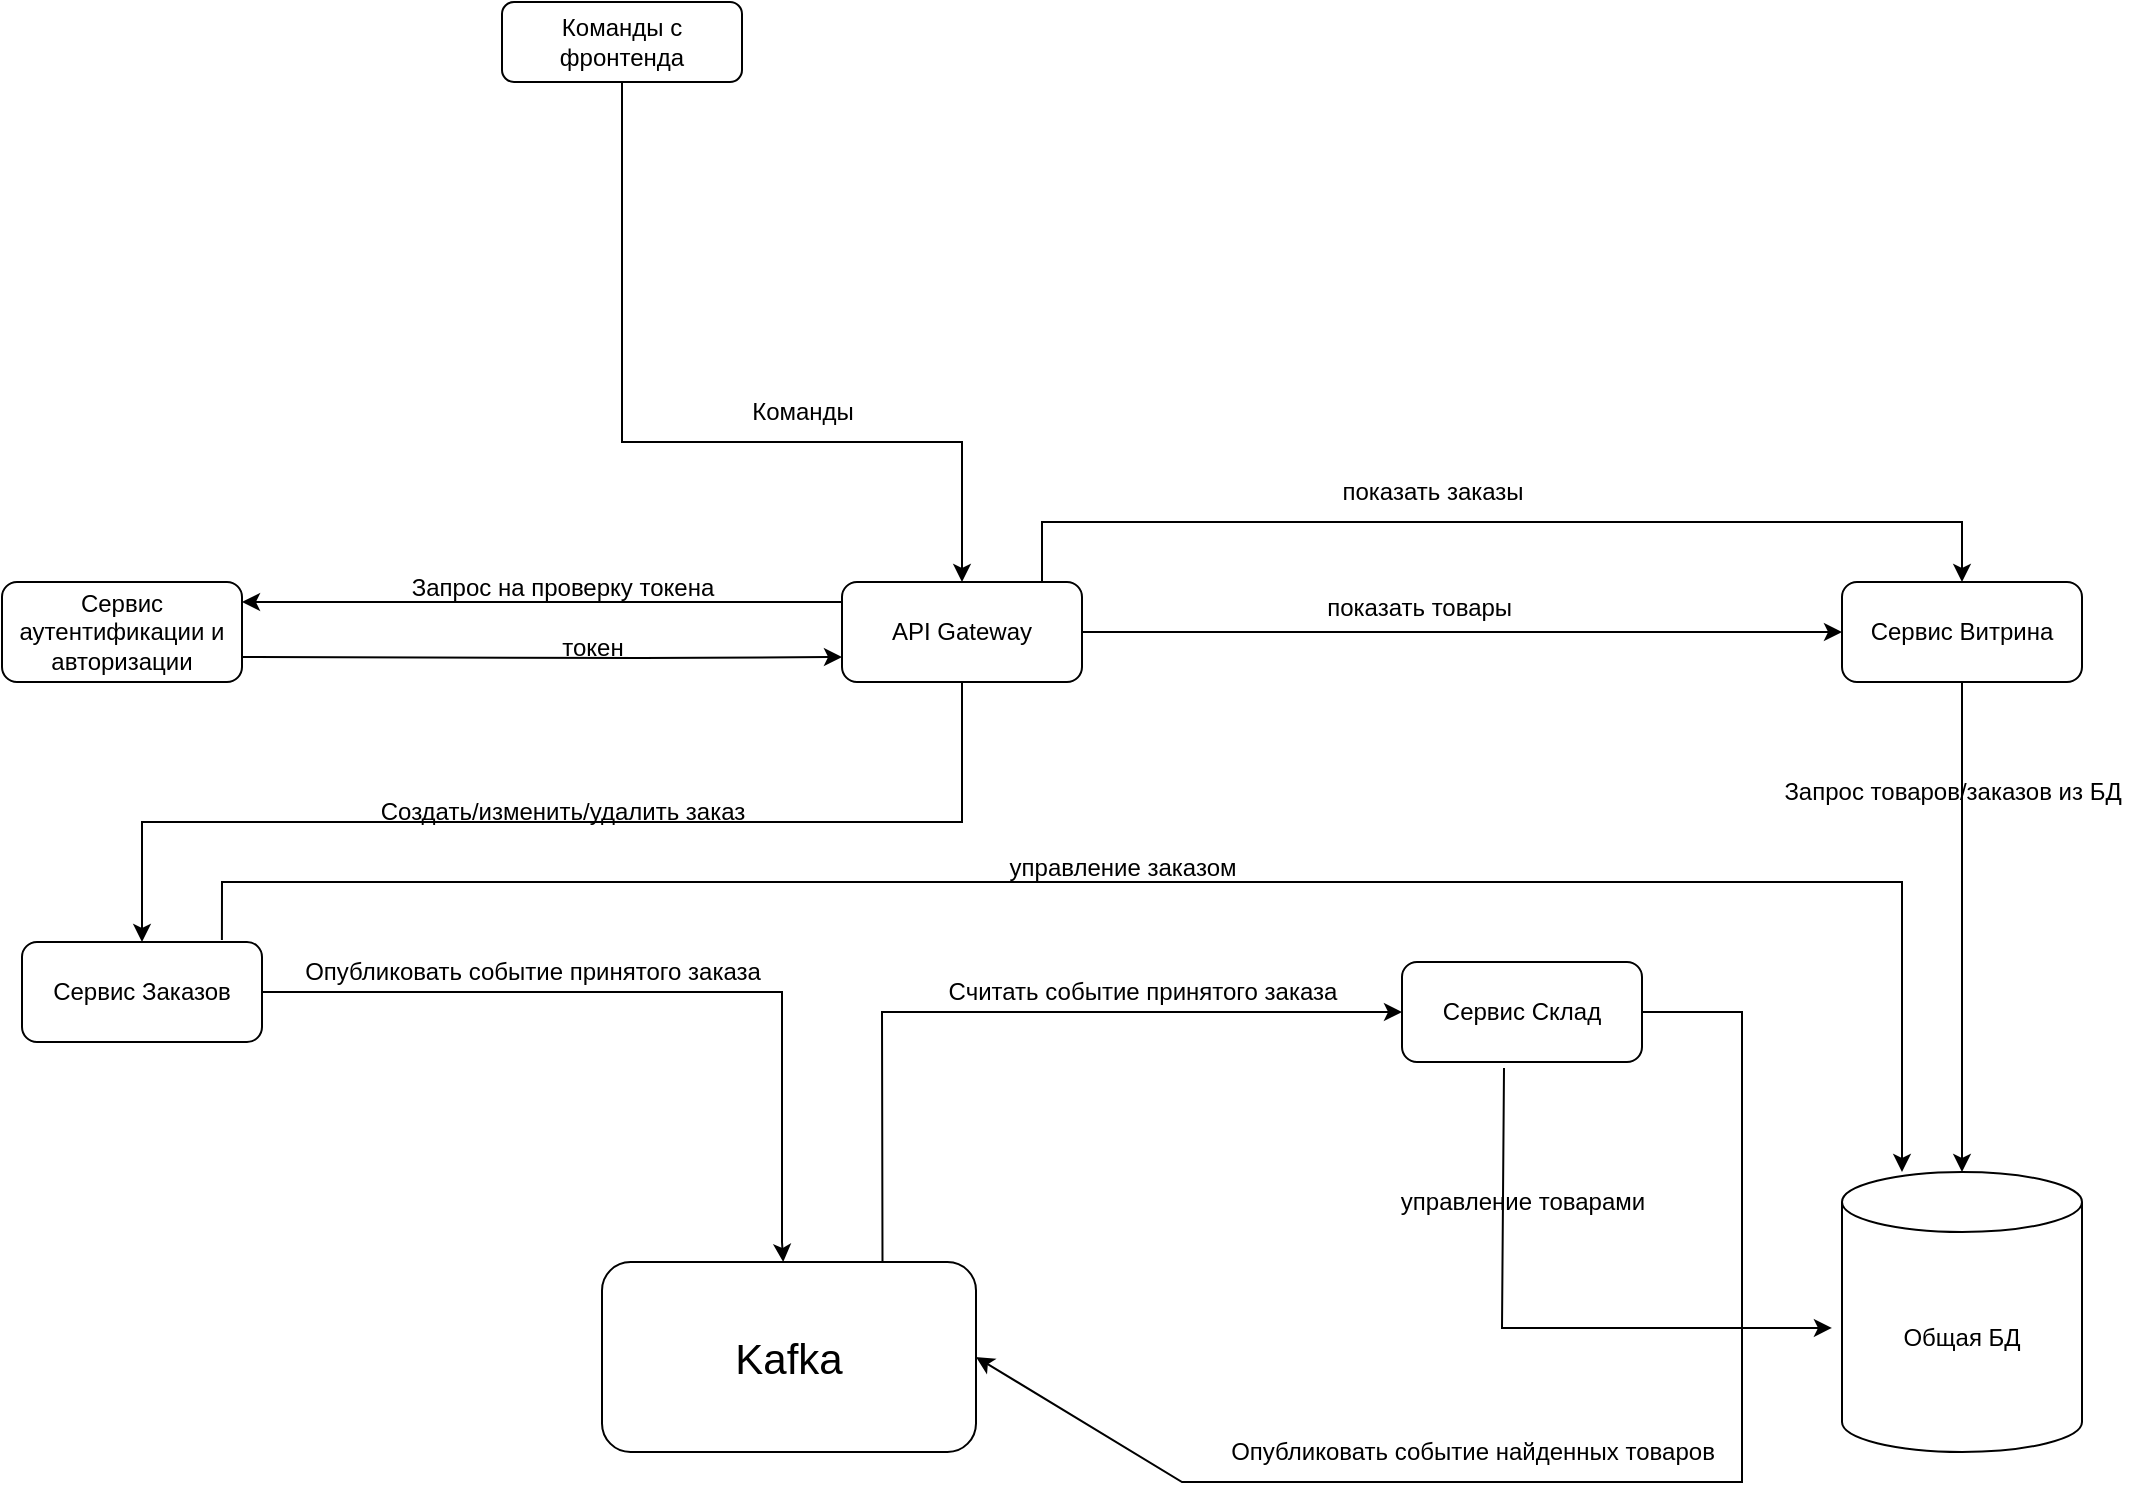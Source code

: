 <mxfile version="24.5.4" type="github">
  <diagram id="C5RBs43oDa-KdzZeNtuy" name="Page-1">
    <mxGraphModel dx="1434" dy="1915" grid="1" gridSize="10" guides="1" tooltips="1" connect="1" arrows="1" fold="1" page="1" pageScale="1" pageWidth="827" pageHeight="1169" math="0" shadow="0">
      <root>
        <mxCell id="WIyWlLk6GJQsqaUBKTNV-0" />
        <mxCell id="WIyWlLk6GJQsqaUBKTNV-1" parent="WIyWlLk6GJQsqaUBKTNV-0" />
        <mxCell id="Jf9rwaGJK0nAaPa2Cinw-20" value="" style="edgeStyle=orthogonalEdgeStyle;rounded=0;orthogonalLoop=1;jettySize=auto;html=1;" edge="1" parent="WIyWlLk6GJQsqaUBKTNV-1" source="WIyWlLk6GJQsqaUBKTNV-3" target="Jf9rwaGJK0nAaPa2Cinw-19">
          <mxGeometry relative="1" as="geometry">
            <Array as="points">
              <mxPoint x="640" y="280" />
              <mxPoint x="640" y="280" />
            </Array>
          </mxGeometry>
        </mxCell>
        <mxCell id="Jf9rwaGJK0nAaPa2Cinw-30" value="" style="edgeStyle=orthogonalEdgeStyle;rounded=0;orthogonalLoop=1;jettySize=auto;html=1;" edge="1" parent="WIyWlLk6GJQsqaUBKTNV-1" source="WIyWlLk6GJQsqaUBKTNV-3" target="Jf9rwaGJK0nAaPa2Cinw-29">
          <mxGeometry relative="1" as="geometry" />
        </mxCell>
        <mxCell id="WIyWlLk6GJQsqaUBKTNV-3" value="API Gateway" style="rounded=1;whiteSpace=wrap;html=1;fontSize=12;glass=0;strokeWidth=1;shadow=0;" parent="WIyWlLk6GJQsqaUBKTNV-1" vertex="1">
          <mxGeometry x="750" y="270" width="120" height="50" as="geometry" />
        </mxCell>
        <mxCell id="Jf9rwaGJK0nAaPa2Cinw-0" value="Команды с фронтенда" style="rounded=1;whiteSpace=wrap;html=1;fontSize=12;glass=0;strokeWidth=1;shadow=0;" vertex="1" parent="WIyWlLk6GJQsqaUBKTNV-1">
          <mxGeometry x="580" y="-20" width="120" height="40" as="geometry" />
        </mxCell>
        <mxCell id="Jf9rwaGJK0nAaPa2Cinw-8" value="" style="endArrow=classic;html=1;rounded=0;exitX=0.5;exitY=1;exitDx=0;exitDy=0;entryX=0.5;entryY=0;entryDx=0;entryDy=0;" edge="1" parent="WIyWlLk6GJQsqaUBKTNV-1" source="Jf9rwaGJK0nAaPa2Cinw-0" target="WIyWlLk6GJQsqaUBKTNV-3">
          <mxGeometry width="50" height="50" relative="1" as="geometry">
            <mxPoint x="390" y="270" as="sourcePoint" />
            <mxPoint x="440" y="220" as="targetPoint" />
            <Array as="points">
              <mxPoint x="640" y="200" />
              <mxPoint x="810" y="200" />
            </Array>
          </mxGeometry>
        </mxCell>
        <mxCell id="Jf9rwaGJK0nAaPa2Cinw-13" value="Команды" style="text;html=1;align=center;verticalAlign=middle;resizable=0;points=[];autosize=1;strokeColor=none;fillColor=none;" vertex="1" parent="WIyWlLk6GJQsqaUBKTNV-1">
          <mxGeometry x="695" y="170" width="70" height="30" as="geometry" />
        </mxCell>
        <mxCell id="Jf9rwaGJK0nAaPa2Cinw-19" value="Сервис аутентификации и авторизации" style="rounded=1;whiteSpace=wrap;html=1;fontSize=12;glass=0;strokeWidth=1;shadow=0;" vertex="1" parent="WIyWlLk6GJQsqaUBKTNV-1">
          <mxGeometry x="330" y="270" width="120" height="50" as="geometry" />
        </mxCell>
        <mxCell id="Jf9rwaGJK0nAaPa2Cinw-25" value="" style="endArrow=classic;html=1;rounded=0;entryX=0;entryY=0.75;entryDx=0;entryDy=0;exitX=1;exitY=0.75;exitDx=0;exitDy=0;" edge="1" parent="WIyWlLk6GJQsqaUBKTNV-1" source="Jf9rwaGJK0nAaPa2Cinw-19" target="WIyWlLk6GJQsqaUBKTNV-3">
          <mxGeometry width="50" height="50" relative="1" as="geometry">
            <mxPoint x="360" y="350" as="sourcePoint" />
            <mxPoint x="410" y="300" as="targetPoint" />
            <Array as="points">
              <mxPoint x="650" y="308" />
            </Array>
          </mxGeometry>
        </mxCell>
        <mxCell id="Jf9rwaGJK0nAaPa2Cinw-26" value="Запрос на проверку токена" style="text;html=1;align=center;verticalAlign=middle;resizable=0;points=[];autosize=1;strokeColor=none;fillColor=none;" vertex="1" parent="WIyWlLk6GJQsqaUBKTNV-1">
          <mxGeometry x="525" y="258" width="170" height="30" as="geometry" />
        </mxCell>
        <mxCell id="Jf9rwaGJK0nAaPa2Cinw-27" value="токен" style="text;html=1;align=center;verticalAlign=middle;resizable=0;points=[];autosize=1;strokeColor=none;fillColor=none;" vertex="1" parent="WIyWlLk6GJQsqaUBKTNV-1">
          <mxGeometry x="600" y="288" width="50" height="30" as="geometry" />
        </mxCell>
        <mxCell id="Jf9rwaGJK0nAaPa2Cinw-29" value="Сервис Витрина" style="rounded=1;whiteSpace=wrap;html=1;fontSize=12;glass=0;strokeWidth=1;shadow=0;" vertex="1" parent="WIyWlLk6GJQsqaUBKTNV-1">
          <mxGeometry x="1250" y="270" width="120" height="50" as="geometry" />
        </mxCell>
        <mxCell id="Jf9rwaGJK0nAaPa2Cinw-31" value="показать товары&amp;nbsp;" style="text;html=1;align=center;verticalAlign=middle;resizable=0;points=[];autosize=1;strokeColor=none;fillColor=none;" vertex="1" parent="WIyWlLk6GJQsqaUBKTNV-1">
          <mxGeometry x="980" y="268" width="120" height="30" as="geometry" />
        </mxCell>
        <mxCell id="Jf9rwaGJK0nAaPa2Cinw-33" value="" style="edgeStyle=none;orthogonalLoop=1;jettySize=auto;html=1;rounded=0;exitX=0.5;exitY=1;exitDx=0;exitDy=0;entryX=0.5;entryY=0;entryDx=0;entryDy=0;entryPerimeter=0;" edge="1" parent="WIyWlLk6GJQsqaUBKTNV-1" source="Jf9rwaGJK0nAaPa2Cinw-29" target="Jf9rwaGJK0nAaPa2Cinw-32">
          <mxGeometry width="100" relative="1" as="geometry">
            <mxPoint x="970" y="530" as="sourcePoint" />
            <mxPoint x="1070" y="530" as="targetPoint" />
            <Array as="points" />
          </mxGeometry>
        </mxCell>
        <mxCell id="Jf9rwaGJK0nAaPa2Cinw-32" value="Общая БД" style="shape=cylinder3;whiteSpace=wrap;html=1;boundedLbl=1;backgroundOutline=1;size=15;" vertex="1" parent="WIyWlLk6GJQsqaUBKTNV-1">
          <mxGeometry x="1250" y="565" width="120" height="140" as="geometry" />
        </mxCell>
        <mxCell id="Jf9rwaGJK0nAaPa2Cinw-34" value="Запрос товаров/заказов из БД" style="text;html=1;align=center;verticalAlign=middle;resizable=0;points=[];autosize=1;strokeColor=none;fillColor=none;rotation=0;" vertex="1" parent="WIyWlLk6GJQsqaUBKTNV-1">
          <mxGeometry x="1210" y="360" width="190" height="30" as="geometry" />
        </mxCell>
        <mxCell id="Jf9rwaGJK0nAaPa2Cinw-36" value="Сервис Заказов" style="rounded=1;whiteSpace=wrap;html=1;fontSize=12;glass=0;strokeWidth=1;shadow=0;" vertex="1" parent="WIyWlLk6GJQsqaUBKTNV-1">
          <mxGeometry x="340" y="450" width="120" height="50" as="geometry" />
        </mxCell>
        <mxCell id="Jf9rwaGJK0nAaPa2Cinw-38" value="" style="endArrow=classic;html=1;rounded=0;entryX=0.5;entryY=0;entryDx=0;entryDy=0;exitX=0.5;exitY=1;exitDx=0;exitDy=0;" edge="1" parent="WIyWlLk6GJQsqaUBKTNV-1" source="WIyWlLk6GJQsqaUBKTNV-3" target="Jf9rwaGJK0nAaPa2Cinw-36">
          <mxGeometry width="50" height="50" relative="1" as="geometry">
            <mxPoint x="640" y="350" as="sourcePoint" />
            <mxPoint x="400" y="440" as="targetPoint" />
            <Array as="points">
              <mxPoint x="810" y="390" />
              <mxPoint x="560" y="390" />
              <mxPoint x="400" y="390" />
            </Array>
          </mxGeometry>
        </mxCell>
        <mxCell id="Jf9rwaGJK0nAaPa2Cinw-39" value="Создать/изменить/удалить заказ" style="text;html=1;align=center;verticalAlign=middle;resizable=0;points=[];autosize=1;strokeColor=none;fillColor=none;" vertex="1" parent="WIyWlLk6GJQsqaUBKTNV-1">
          <mxGeometry x="505" y="370" width="210" height="30" as="geometry" />
        </mxCell>
        <mxCell id="Jf9rwaGJK0nAaPa2Cinw-40" value="&lt;font style=&quot;font-size: 21px;&quot;&gt;Kafka&lt;/font&gt;" style="rounded=1;whiteSpace=wrap;html=1;fontSize=12;glass=0;strokeWidth=1;shadow=0;" vertex="1" parent="WIyWlLk6GJQsqaUBKTNV-1">
          <mxGeometry x="630" y="610" width="187" height="95" as="geometry" />
        </mxCell>
        <mxCell id="Jf9rwaGJK0nAaPa2Cinw-42" value="" style="endArrow=classic;html=1;rounded=0;exitX=1;exitY=0.5;exitDx=0;exitDy=0;" edge="1" parent="WIyWlLk6GJQsqaUBKTNV-1" source="Jf9rwaGJK0nAaPa2Cinw-36" target="Jf9rwaGJK0nAaPa2Cinw-40">
          <mxGeometry width="50" height="50" relative="1" as="geometry">
            <mxPoint x="640" y="550" as="sourcePoint" />
            <mxPoint x="690" y="500" as="targetPoint" />
            <Array as="points">
              <mxPoint x="640" y="475" />
              <mxPoint x="690" y="475" />
              <mxPoint x="720" y="475" />
              <mxPoint x="720" y="530" />
              <mxPoint x="720" y="600" />
            </Array>
          </mxGeometry>
        </mxCell>
        <mxCell id="Jf9rwaGJK0nAaPa2Cinw-43" value="Опубликовать событие принятого заказа" style="text;html=1;align=center;verticalAlign=middle;resizable=0;points=[];autosize=1;strokeColor=none;fillColor=none;" vertex="1" parent="WIyWlLk6GJQsqaUBKTNV-1">
          <mxGeometry x="470" y="450" width="250" height="30" as="geometry" />
        </mxCell>
        <mxCell id="Jf9rwaGJK0nAaPa2Cinw-44" value="Сервис Склад" style="rounded=1;whiteSpace=wrap;html=1;fontSize=12;glass=0;strokeWidth=1;shadow=0;" vertex="1" parent="WIyWlLk6GJQsqaUBKTNV-1">
          <mxGeometry x="1030" y="460" width="120" height="50" as="geometry" />
        </mxCell>
        <mxCell id="Jf9rwaGJK0nAaPa2Cinw-45" value="" style="endArrow=classic;html=1;rounded=0;entryX=0;entryY=0.5;entryDx=0;entryDy=0;exitX=0.75;exitY=0;exitDx=0;exitDy=0;" edge="1" parent="WIyWlLk6GJQsqaUBKTNV-1" source="Jf9rwaGJK0nAaPa2Cinw-40" target="Jf9rwaGJK0nAaPa2Cinw-44">
          <mxGeometry width="50" height="50" relative="1" as="geometry">
            <mxPoint x="640" y="650" as="sourcePoint" />
            <mxPoint x="690" y="600" as="targetPoint" />
            <Array as="points">
              <mxPoint x="770" y="485" />
            </Array>
          </mxGeometry>
        </mxCell>
        <mxCell id="Jf9rwaGJK0nAaPa2Cinw-46" value="Считать событие принятого заказа" style="text;html=1;align=center;verticalAlign=middle;resizable=0;points=[];autosize=1;strokeColor=none;fillColor=none;" vertex="1" parent="WIyWlLk6GJQsqaUBKTNV-1">
          <mxGeometry x="790" y="460" width="220" height="30" as="geometry" />
        </mxCell>
        <mxCell id="Jf9rwaGJK0nAaPa2Cinw-47" value="" style="endArrow=classic;html=1;rounded=0;entryX=-0.042;entryY=0.557;entryDx=0;entryDy=0;entryPerimeter=0;exitX=0.425;exitY=1.06;exitDx=0;exitDy=0;exitPerimeter=0;" edge="1" parent="WIyWlLk6GJQsqaUBKTNV-1" source="Jf9rwaGJK0nAaPa2Cinw-44" target="Jf9rwaGJK0nAaPa2Cinw-32">
          <mxGeometry width="50" height="50" relative="1" as="geometry">
            <mxPoint x="640" y="440" as="sourcePoint" />
            <mxPoint x="690" y="390" as="targetPoint" />
            <Array as="points">
              <mxPoint x="1080" y="643" />
            </Array>
          </mxGeometry>
        </mxCell>
        <mxCell id="Jf9rwaGJK0nAaPa2Cinw-48" value="управление товарами" style="text;html=1;align=center;verticalAlign=middle;resizable=0;points=[];autosize=1;strokeColor=none;fillColor=none;" vertex="1" parent="WIyWlLk6GJQsqaUBKTNV-1">
          <mxGeometry x="1015" y="565" width="150" height="30" as="geometry" />
        </mxCell>
        <mxCell id="Jf9rwaGJK0nAaPa2Cinw-50" value="" style="endArrow=classic;html=1;rounded=0;entryX=1;entryY=0.5;entryDx=0;entryDy=0;exitX=1;exitY=0.5;exitDx=0;exitDy=0;" edge="1" parent="WIyWlLk6GJQsqaUBKTNV-1" source="Jf9rwaGJK0nAaPa2Cinw-44" target="Jf9rwaGJK0nAaPa2Cinw-40">
          <mxGeometry width="50" height="50" relative="1" as="geometry">
            <mxPoint x="640" y="540" as="sourcePoint" />
            <mxPoint x="690" y="490" as="targetPoint" />
            <Array as="points">
              <mxPoint x="1200" y="485" />
              <mxPoint x="1200" y="720" />
              <mxPoint x="990" y="720" />
              <mxPoint x="920" y="720" />
            </Array>
          </mxGeometry>
        </mxCell>
        <mxCell id="Jf9rwaGJK0nAaPa2Cinw-51" value="Опубликовать событие найденных товаров" style="text;html=1;align=center;verticalAlign=middle;resizable=0;points=[];autosize=1;strokeColor=none;fillColor=none;" vertex="1" parent="WIyWlLk6GJQsqaUBKTNV-1">
          <mxGeometry x="930" y="690" width="270" height="30" as="geometry" />
        </mxCell>
        <mxCell id="Jf9rwaGJK0nAaPa2Cinw-52" value="" style="endArrow=classic;html=1;rounded=0;exitX=0.833;exitY=-0.02;exitDx=0;exitDy=0;exitPerimeter=0;entryX=0.25;entryY=0;entryDx=0;entryDy=0;entryPerimeter=0;" edge="1" parent="WIyWlLk6GJQsqaUBKTNV-1" source="Jf9rwaGJK0nAaPa2Cinw-36" target="Jf9rwaGJK0nAaPa2Cinw-32">
          <mxGeometry width="50" height="50" relative="1" as="geometry">
            <mxPoint x="640" y="640" as="sourcePoint" />
            <mxPoint x="690" y="590" as="targetPoint" />
            <Array as="points">
              <mxPoint x="440" y="420" />
              <mxPoint x="660" y="420" />
              <mxPoint x="1280" y="420" />
            </Array>
          </mxGeometry>
        </mxCell>
        <mxCell id="Jf9rwaGJK0nAaPa2Cinw-53" value="управление заказом" style="text;html=1;align=center;verticalAlign=middle;resizable=0;points=[];autosize=1;strokeColor=none;fillColor=none;" vertex="1" parent="WIyWlLk6GJQsqaUBKTNV-1">
          <mxGeometry x="820" y="398" width="140" height="30" as="geometry" />
        </mxCell>
        <mxCell id="Jf9rwaGJK0nAaPa2Cinw-54" value="" style="edgeStyle=orthogonalEdgeStyle;rounded=0;orthogonalLoop=1;jettySize=auto;html=1;entryX=0.5;entryY=0;entryDx=0;entryDy=0;" edge="1" parent="WIyWlLk6GJQsqaUBKTNV-1" source="WIyWlLk6GJQsqaUBKTNV-3" target="Jf9rwaGJK0nAaPa2Cinw-29">
          <mxGeometry relative="1" as="geometry">
            <mxPoint x="850" y="260" as="sourcePoint" />
            <mxPoint x="1260" y="305" as="targetPoint" />
            <Array as="points">
              <mxPoint x="850" y="240" />
              <mxPoint x="1310" y="240" />
            </Array>
          </mxGeometry>
        </mxCell>
        <mxCell id="Jf9rwaGJK0nAaPa2Cinw-55" value="показать заказы" style="text;html=1;align=center;verticalAlign=middle;resizable=0;points=[];autosize=1;strokeColor=none;fillColor=none;" vertex="1" parent="WIyWlLk6GJQsqaUBKTNV-1">
          <mxGeometry x="990" y="210" width="110" height="30" as="geometry" />
        </mxCell>
      </root>
    </mxGraphModel>
  </diagram>
</mxfile>
